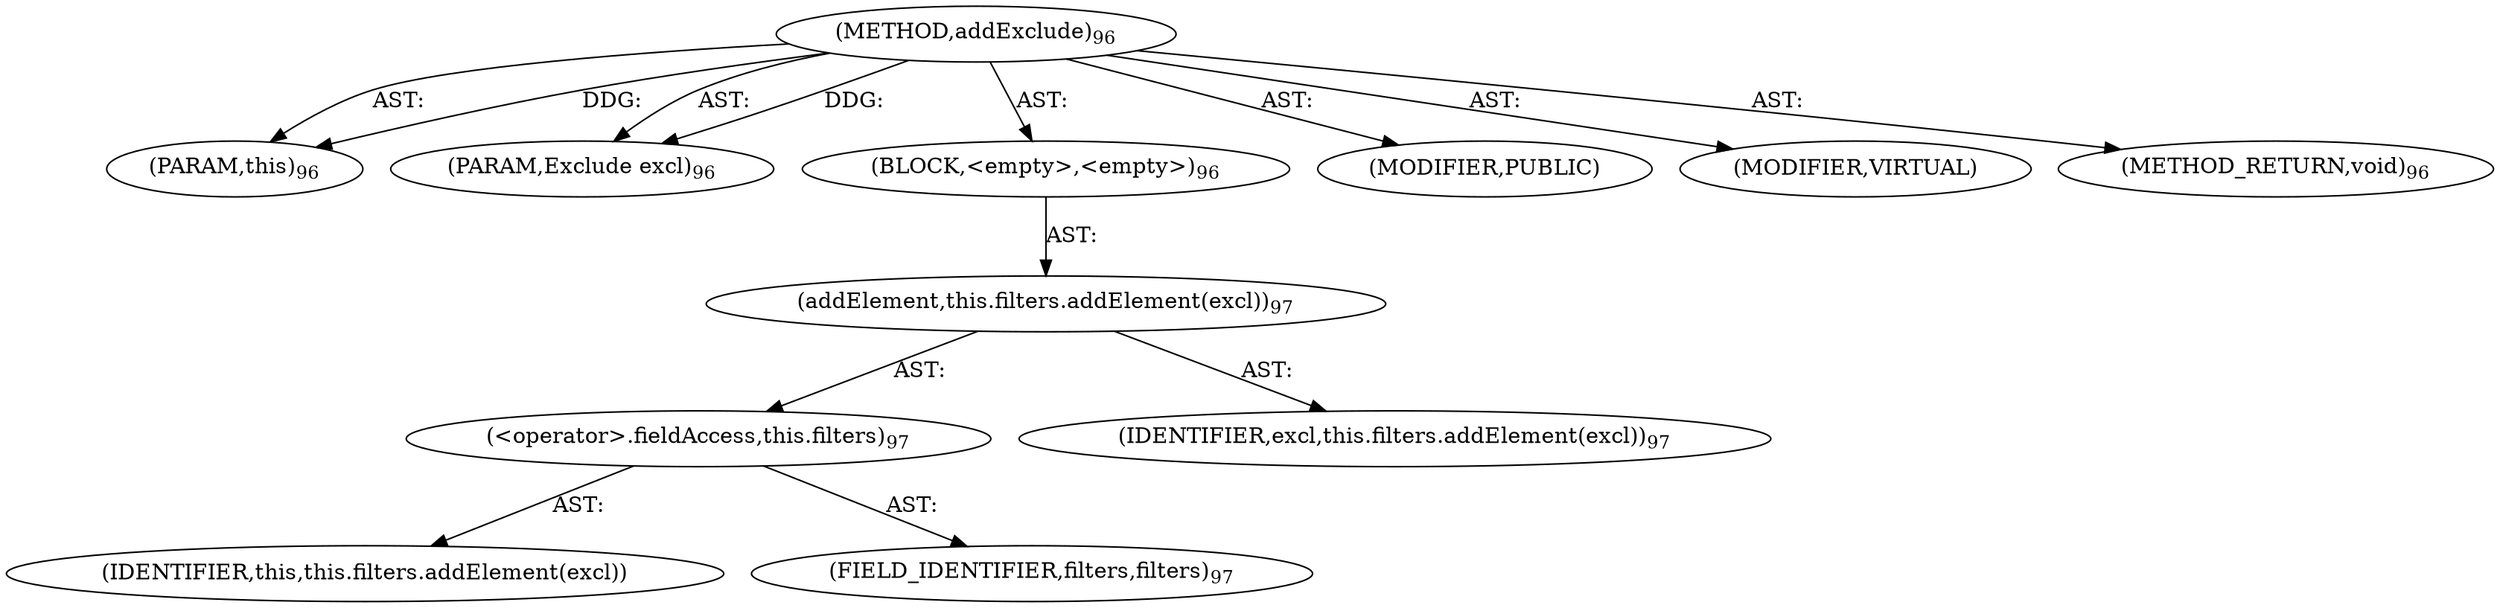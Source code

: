 digraph "addExclude" {  
"111669149699" [label = <(METHOD,addExclude)<SUB>96</SUB>> ]
"115964116997" [label = <(PARAM,this)<SUB>96</SUB>> ]
"115964116998" [label = <(PARAM,Exclude excl)<SUB>96</SUB>> ]
"25769803779" [label = <(BLOCK,&lt;empty&gt;,&lt;empty&gt;)<SUB>96</SUB>> ]
"30064771083" [label = <(addElement,this.filters.addElement(excl))<SUB>97</SUB>> ]
"30064771084" [label = <(&lt;operator&gt;.fieldAccess,this.filters)<SUB>97</SUB>> ]
"68719476743" [label = <(IDENTIFIER,this,this.filters.addElement(excl))> ]
"55834574853" [label = <(FIELD_IDENTIFIER,filters,filters)<SUB>97</SUB>> ]
"68719476744" [label = <(IDENTIFIER,excl,this.filters.addElement(excl))<SUB>97</SUB>> ]
"133143986186" [label = <(MODIFIER,PUBLIC)> ]
"133143986187" [label = <(MODIFIER,VIRTUAL)> ]
"128849018883" [label = <(METHOD_RETURN,void)<SUB>96</SUB>> ]
  "111669149699" -> "115964116997"  [ label = "AST: "] 
  "111669149699" -> "115964116998"  [ label = "AST: "] 
  "111669149699" -> "25769803779"  [ label = "AST: "] 
  "111669149699" -> "133143986186"  [ label = "AST: "] 
  "111669149699" -> "133143986187"  [ label = "AST: "] 
  "111669149699" -> "128849018883"  [ label = "AST: "] 
  "25769803779" -> "30064771083"  [ label = "AST: "] 
  "30064771083" -> "30064771084"  [ label = "AST: "] 
  "30064771083" -> "68719476744"  [ label = "AST: "] 
  "30064771084" -> "68719476743"  [ label = "AST: "] 
  "30064771084" -> "55834574853"  [ label = "AST: "] 
  "111669149699" -> "115964116997"  [ label = "DDG: "] 
  "111669149699" -> "115964116998"  [ label = "DDG: "] 
}
